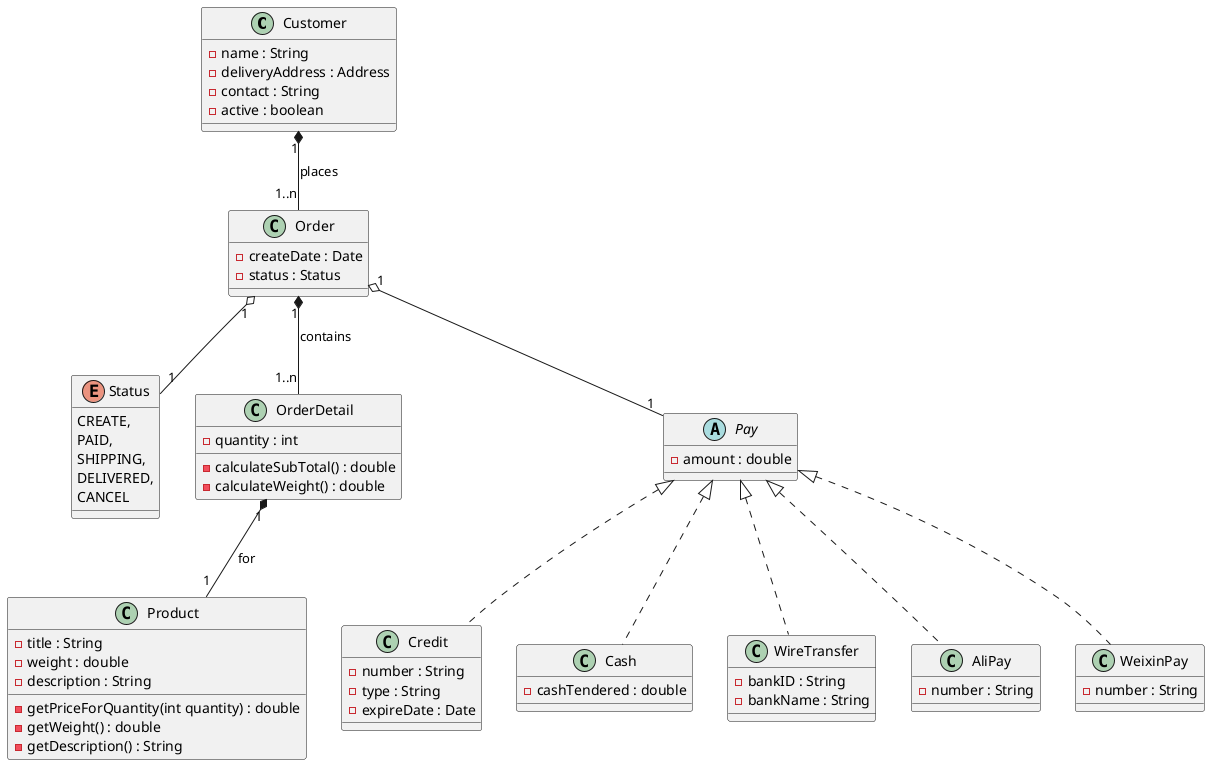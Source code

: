 @startuml
'https://plantuml.com/sequence-diagram
class Customer {
    - name : String
    - deliveryAddress : Address
    - contact : String
    - active : boolean
}
class Order{
    - createDate : Date
    - status : Status
}

enum Status {
    CREATE,
    PAID,
    SHIPPING,
    DELIVERED,
    CANCEL
}
class OrderDetail{
    - quantity : int
    - calculateSubTotal() : double
    - calculateWeight() : double
}
class Product{
    - title : String
    - weight : double
    - description : String
    - getPriceForQuantity(int quantity) : double
    - getWeight() : double
    - getDescription() : String
}

abstract class Pay{
    - amount : double
}
class Credit implements Pay{
    - number : String
    - type : String
    - expireDate : Date
}
class Cash implements Pay{
    - cashTendered : double
}
class WireTransfer implements Pay{
    - bankID : String
    - bankName : String
}
class AliPay implements Pay{
    - number : String
}
class WeixinPay implements Pay{
    - number : String
}



Customer "1" *-- "1..n" Order : places
Order "1" *-- "1..n" OrderDetail : contains
OrderDetail "1" *-- "1" Product : for
Order "1" o-- "1" Status
Order "1" o-- "1" Pay


}
@enduml